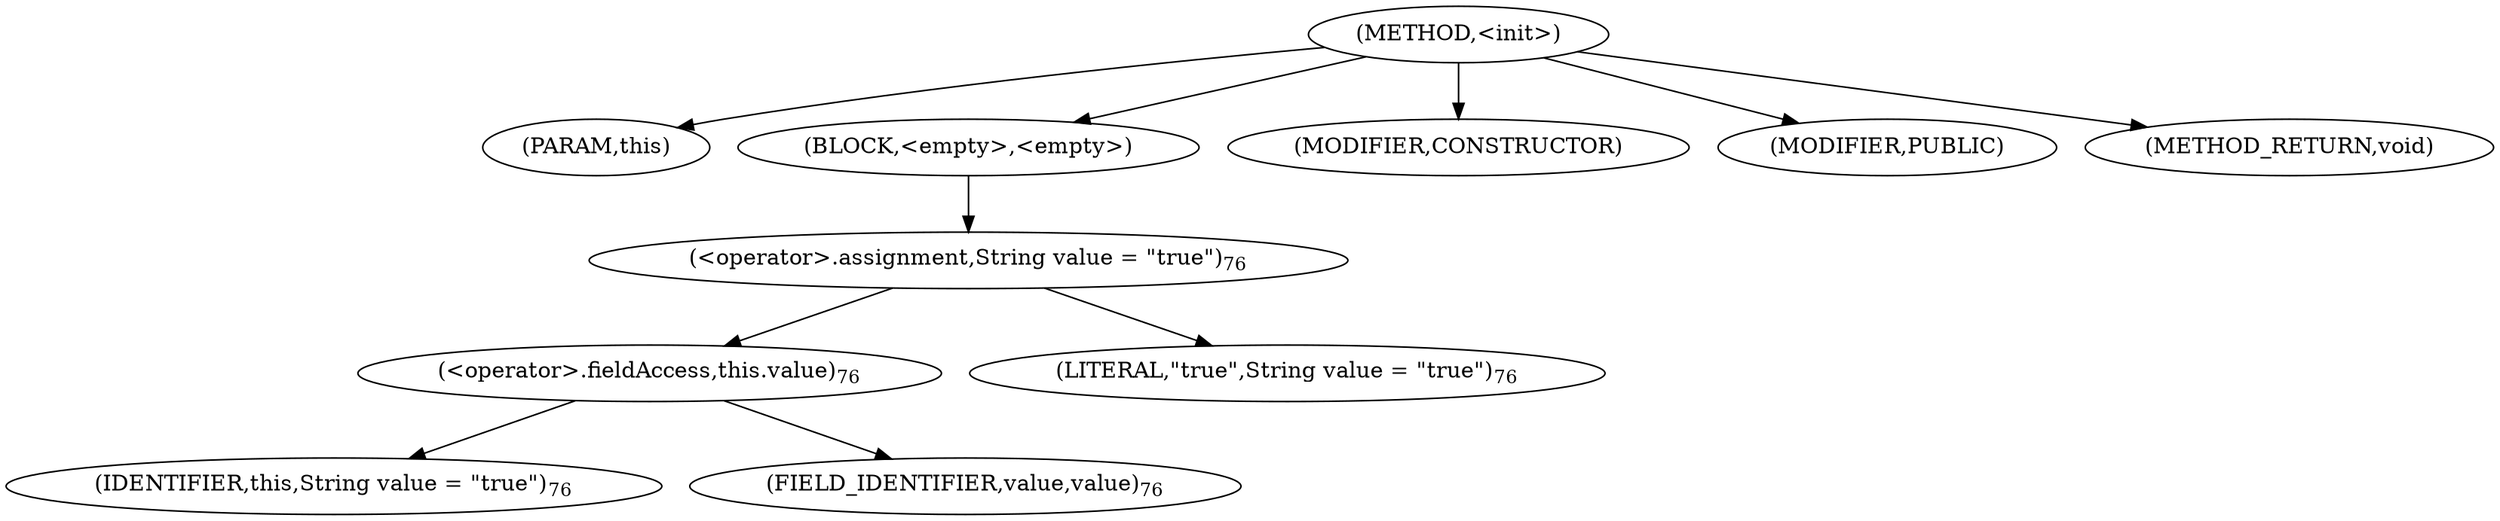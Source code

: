 digraph "&lt;init&gt;" {  
"453" [label = <(METHOD,&lt;init&gt;)> ]
"454" [label = <(PARAM,this)> ]
"455" [label = <(BLOCK,&lt;empty&gt;,&lt;empty&gt;)> ]
"456" [label = <(&lt;operator&gt;.assignment,String value = &quot;true&quot;)<SUB>76</SUB>> ]
"457" [label = <(&lt;operator&gt;.fieldAccess,this.value)<SUB>76</SUB>> ]
"458" [label = <(IDENTIFIER,this,String value = &quot;true&quot;)<SUB>76</SUB>> ]
"459" [label = <(FIELD_IDENTIFIER,value,value)<SUB>76</SUB>> ]
"460" [label = <(LITERAL,&quot;true&quot;,String value = &quot;true&quot;)<SUB>76</SUB>> ]
"461" [label = <(MODIFIER,CONSTRUCTOR)> ]
"462" [label = <(MODIFIER,PUBLIC)> ]
"463" [label = <(METHOD_RETURN,void)> ]
  "453" -> "454" 
  "453" -> "455" 
  "453" -> "461" 
  "453" -> "462" 
  "453" -> "463" 
  "455" -> "456" 
  "456" -> "457" 
  "456" -> "460" 
  "457" -> "458" 
  "457" -> "459" 
}

